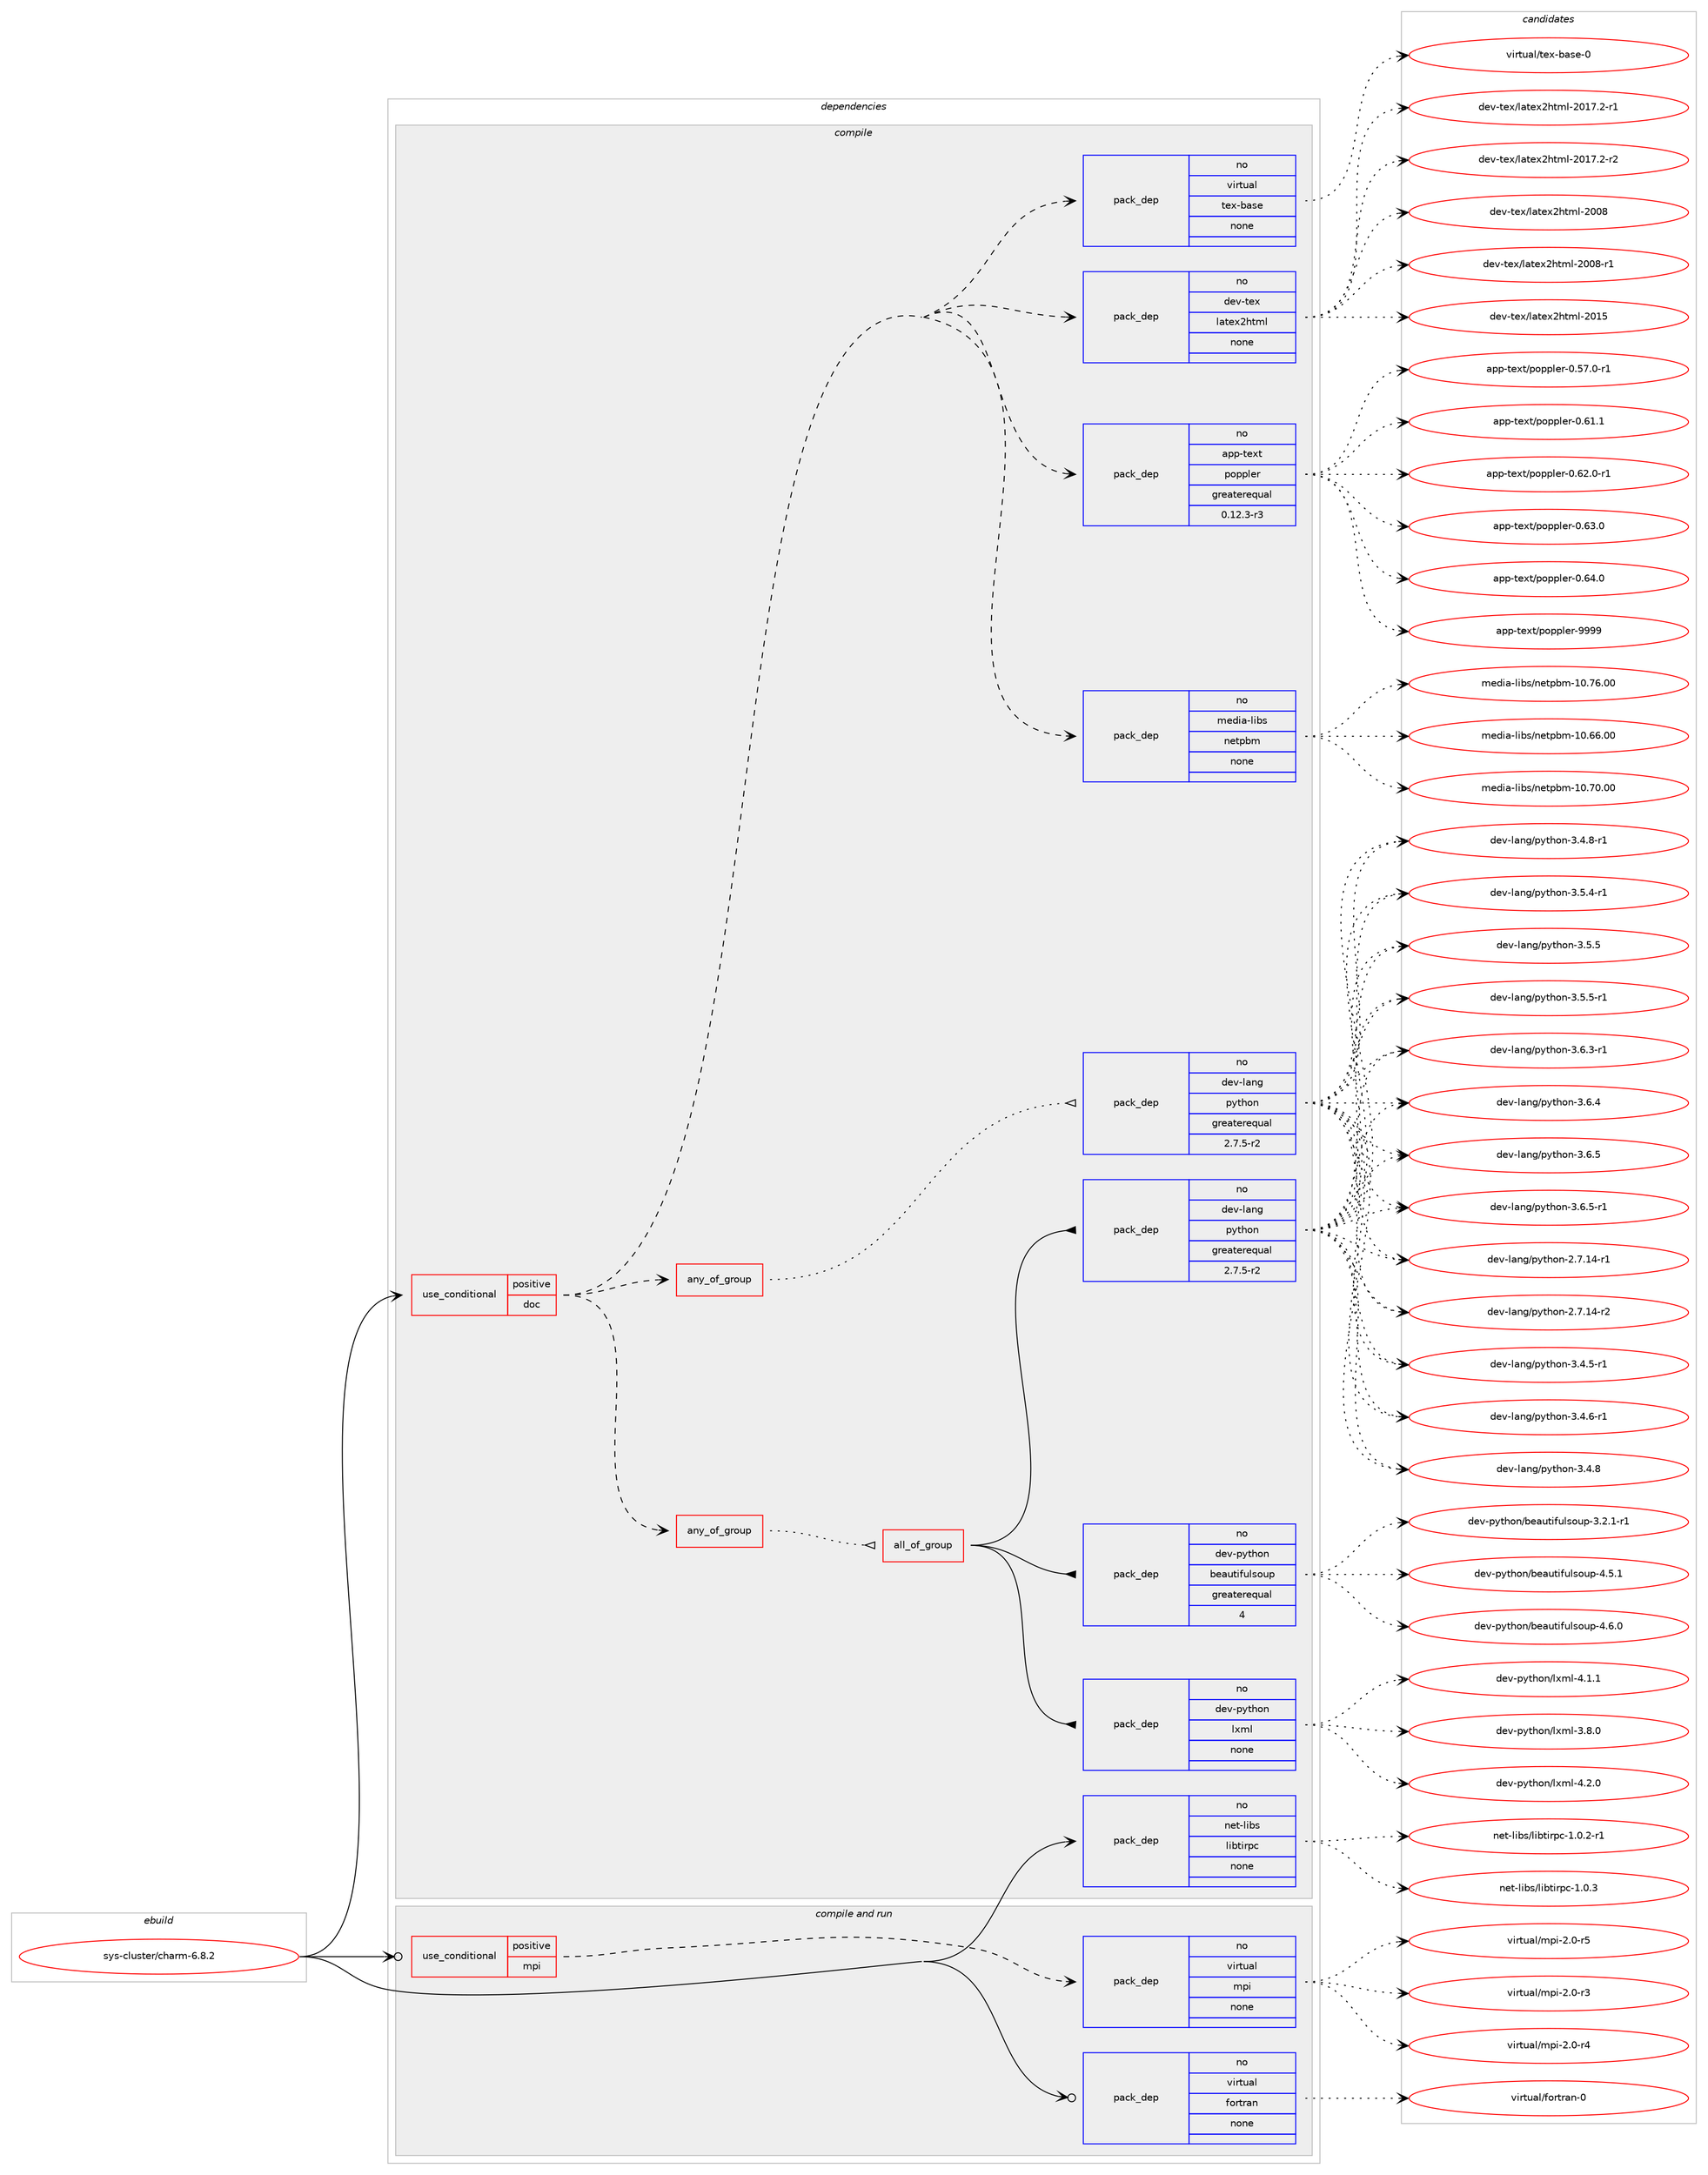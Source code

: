 digraph prolog {

# *************
# Graph options
# *************

newrank=true;
concentrate=true;
compound=true;
graph [rankdir=LR,fontname=Helvetica,fontsize=10,ranksep=1.5];#, ranksep=2.5, nodesep=0.2];
edge  [arrowhead=vee];
node  [fontname=Helvetica,fontsize=10];

# **********
# The ebuild
# **********

subgraph cluster_leftcol {
color=gray;
rank=same;
label=<<i>ebuild</i>>;
id [label="sys-cluster/charm-6.8.2", color=red, width=4, href="../sys-cluster/charm-6.8.2.svg"];
}

# ****************
# The dependencies
# ****************

subgraph cluster_midcol {
color=gray;
label=<<i>dependencies</i>>;
subgraph cluster_compile {
fillcolor="#eeeeee";
style=filled;
label=<<i>compile</i>>;
subgraph cond464 {
dependency7102 [label=<<TABLE BORDER="0" CELLBORDER="1" CELLSPACING="0" CELLPADDING="4"><TR><TD ROWSPAN="3" CELLPADDING="10">use_conditional</TD></TR><TR><TD>positive</TD></TR><TR><TD>doc</TD></TR></TABLE>>, shape=none, color=red];
subgraph pack6590 {
dependency7103 [label=<<TABLE BORDER="0" CELLBORDER="1" CELLSPACING="0" CELLPADDING="4" WIDTH="220"><TR><TD ROWSPAN="6" CELLPADDING="30">pack_dep</TD></TR><TR><TD WIDTH="110">no</TD></TR><TR><TD>app-text</TD></TR><TR><TD>poppler</TD></TR><TR><TD>greaterequal</TD></TR><TR><TD>0.12.3-r3</TD></TR></TABLE>>, shape=none, color=blue];
}
dependency7102:e -> dependency7103:w [weight=20,style="dashed",arrowhead="vee"];
subgraph pack6591 {
dependency7104 [label=<<TABLE BORDER="0" CELLBORDER="1" CELLSPACING="0" CELLPADDING="4" WIDTH="220"><TR><TD ROWSPAN="6" CELLPADDING="30">pack_dep</TD></TR><TR><TD WIDTH="110">no</TD></TR><TR><TD>dev-tex</TD></TR><TR><TD>latex2html</TD></TR><TR><TD>none</TD></TR><TR><TD></TD></TR></TABLE>>, shape=none, color=blue];
}
dependency7102:e -> dependency7104:w [weight=20,style="dashed",arrowhead="vee"];
subgraph pack6592 {
dependency7105 [label=<<TABLE BORDER="0" CELLBORDER="1" CELLSPACING="0" CELLPADDING="4" WIDTH="220"><TR><TD ROWSPAN="6" CELLPADDING="30">pack_dep</TD></TR><TR><TD WIDTH="110">no</TD></TR><TR><TD>virtual</TD></TR><TR><TD>tex-base</TD></TR><TR><TD>none</TD></TR><TR><TD></TD></TR></TABLE>>, shape=none, color=blue];
}
dependency7102:e -> dependency7105:w [weight=20,style="dashed",arrowhead="vee"];
subgraph any47 {
dependency7106 [label=<<TABLE BORDER="0" CELLBORDER="1" CELLSPACING="0" CELLPADDING="4"><TR><TD CELLPADDING="10">any_of_group</TD></TR></TABLE>>, shape=none, color=red];subgraph all4 {
dependency7107 [label=<<TABLE BORDER="0" CELLBORDER="1" CELLSPACING="0" CELLPADDING="4"><TR><TD CELLPADDING="10">all_of_group</TD></TR></TABLE>>, shape=none, color=red];subgraph pack6593 {
dependency7108 [label=<<TABLE BORDER="0" CELLBORDER="1" CELLSPACING="0" CELLPADDING="4" WIDTH="220"><TR><TD ROWSPAN="6" CELLPADDING="30">pack_dep</TD></TR><TR><TD WIDTH="110">no</TD></TR><TR><TD>dev-lang</TD></TR><TR><TD>python</TD></TR><TR><TD>greaterequal</TD></TR><TR><TD>2.7.5-r2</TD></TR></TABLE>>, shape=none, color=blue];
}
dependency7107:e -> dependency7108:w [weight=20,style="solid",arrowhead="inv"];
subgraph pack6594 {
dependency7109 [label=<<TABLE BORDER="0" CELLBORDER="1" CELLSPACING="0" CELLPADDING="4" WIDTH="220"><TR><TD ROWSPAN="6" CELLPADDING="30">pack_dep</TD></TR><TR><TD WIDTH="110">no</TD></TR><TR><TD>dev-python</TD></TR><TR><TD>beautifulsoup</TD></TR><TR><TD>greaterequal</TD></TR><TR><TD>4</TD></TR></TABLE>>, shape=none, color=blue];
}
dependency7107:e -> dependency7109:w [weight=20,style="solid",arrowhead="inv"];
subgraph pack6595 {
dependency7110 [label=<<TABLE BORDER="0" CELLBORDER="1" CELLSPACING="0" CELLPADDING="4" WIDTH="220"><TR><TD ROWSPAN="6" CELLPADDING="30">pack_dep</TD></TR><TR><TD WIDTH="110">no</TD></TR><TR><TD>dev-python</TD></TR><TR><TD>lxml</TD></TR><TR><TD>none</TD></TR><TR><TD></TD></TR></TABLE>>, shape=none, color=blue];
}
dependency7107:e -> dependency7110:w [weight=20,style="solid",arrowhead="inv"];
}
dependency7106:e -> dependency7107:w [weight=20,style="dotted",arrowhead="oinv"];
}
dependency7102:e -> dependency7106:w [weight=20,style="dashed",arrowhead="vee"];
subgraph pack6596 {
dependency7111 [label=<<TABLE BORDER="0" CELLBORDER="1" CELLSPACING="0" CELLPADDING="4" WIDTH="220"><TR><TD ROWSPAN="6" CELLPADDING="30">pack_dep</TD></TR><TR><TD WIDTH="110">no</TD></TR><TR><TD>media-libs</TD></TR><TR><TD>netpbm</TD></TR><TR><TD>none</TD></TR><TR><TD></TD></TR></TABLE>>, shape=none, color=blue];
}
dependency7102:e -> dependency7111:w [weight=20,style="dashed",arrowhead="vee"];
subgraph any48 {
dependency7112 [label=<<TABLE BORDER="0" CELLBORDER="1" CELLSPACING="0" CELLPADDING="4"><TR><TD CELLPADDING="10">any_of_group</TD></TR></TABLE>>, shape=none, color=red];subgraph pack6597 {
dependency7113 [label=<<TABLE BORDER="0" CELLBORDER="1" CELLSPACING="0" CELLPADDING="4" WIDTH="220"><TR><TD ROWSPAN="6" CELLPADDING="30">pack_dep</TD></TR><TR><TD WIDTH="110">no</TD></TR><TR><TD>dev-lang</TD></TR><TR><TD>python</TD></TR><TR><TD>greaterequal</TD></TR><TR><TD>2.7.5-r2</TD></TR></TABLE>>, shape=none, color=blue];
}
dependency7112:e -> dependency7113:w [weight=20,style="dotted",arrowhead="oinv"];
}
dependency7102:e -> dependency7112:w [weight=20,style="dashed",arrowhead="vee"];
}
id:e -> dependency7102:w [weight=20,style="solid",arrowhead="vee"];
subgraph pack6598 {
dependency7114 [label=<<TABLE BORDER="0" CELLBORDER="1" CELLSPACING="0" CELLPADDING="4" WIDTH="220"><TR><TD ROWSPAN="6" CELLPADDING="30">pack_dep</TD></TR><TR><TD WIDTH="110">no</TD></TR><TR><TD>net-libs</TD></TR><TR><TD>libtirpc</TD></TR><TR><TD>none</TD></TR><TR><TD></TD></TR></TABLE>>, shape=none, color=blue];
}
id:e -> dependency7114:w [weight=20,style="solid",arrowhead="vee"];
}
subgraph cluster_compileandrun {
fillcolor="#eeeeee";
style=filled;
label=<<i>compile and run</i>>;
subgraph cond465 {
dependency7115 [label=<<TABLE BORDER="0" CELLBORDER="1" CELLSPACING="0" CELLPADDING="4"><TR><TD ROWSPAN="3" CELLPADDING="10">use_conditional</TD></TR><TR><TD>positive</TD></TR><TR><TD>mpi</TD></TR></TABLE>>, shape=none, color=red];
subgraph pack6599 {
dependency7116 [label=<<TABLE BORDER="0" CELLBORDER="1" CELLSPACING="0" CELLPADDING="4" WIDTH="220"><TR><TD ROWSPAN="6" CELLPADDING="30">pack_dep</TD></TR><TR><TD WIDTH="110">no</TD></TR><TR><TD>virtual</TD></TR><TR><TD>mpi</TD></TR><TR><TD>none</TD></TR><TR><TD></TD></TR></TABLE>>, shape=none, color=blue];
}
dependency7115:e -> dependency7116:w [weight=20,style="dashed",arrowhead="vee"];
}
id:e -> dependency7115:w [weight=20,style="solid",arrowhead="odotvee"];
subgraph pack6600 {
dependency7117 [label=<<TABLE BORDER="0" CELLBORDER="1" CELLSPACING="0" CELLPADDING="4" WIDTH="220"><TR><TD ROWSPAN="6" CELLPADDING="30">pack_dep</TD></TR><TR><TD WIDTH="110">no</TD></TR><TR><TD>virtual</TD></TR><TR><TD>fortran</TD></TR><TR><TD>none</TD></TR><TR><TD></TD></TR></TABLE>>, shape=none, color=blue];
}
id:e -> dependency7117:w [weight=20,style="solid",arrowhead="odotvee"];
}
subgraph cluster_run {
fillcolor="#eeeeee";
style=filled;
label=<<i>run</i>>;
}
}

# **************
# The candidates
# **************

subgraph cluster_choices {
rank=same;
color=gray;
label=<<i>candidates</i>>;

subgraph choice6590 {
color=black;
nodesep=1;
choice971121124511610112011647112111112112108101114454846535546484511449 [label="app-text/poppler-0.57.0-r1", color=red, width=4,href="../app-text/poppler-0.57.0-r1.svg"];
choice97112112451161011201164711211111211210810111445484654494649 [label="app-text/poppler-0.61.1", color=red, width=4,href="../app-text/poppler-0.61.1.svg"];
choice971121124511610112011647112111112112108101114454846545046484511449 [label="app-text/poppler-0.62.0-r1", color=red, width=4,href="../app-text/poppler-0.62.0-r1.svg"];
choice97112112451161011201164711211111211210810111445484654514648 [label="app-text/poppler-0.63.0", color=red, width=4,href="../app-text/poppler-0.63.0.svg"];
choice97112112451161011201164711211111211210810111445484654524648 [label="app-text/poppler-0.64.0", color=red, width=4,href="../app-text/poppler-0.64.0.svg"];
choice9711211245116101120116471121111121121081011144557575757 [label="app-text/poppler-9999", color=red, width=4,href="../app-text/poppler-9999.svg"];
dependency7103:e -> choice971121124511610112011647112111112112108101114454846535546484511449:w [style=dotted,weight="100"];
dependency7103:e -> choice97112112451161011201164711211111211210810111445484654494649:w [style=dotted,weight="100"];
dependency7103:e -> choice971121124511610112011647112111112112108101114454846545046484511449:w [style=dotted,weight="100"];
dependency7103:e -> choice97112112451161011201164711211111211210810111445484654514648:w [style=dotted,weight="100"];
dependency7103:e -> choice97112112451161011201164711211111211210810111445484654524648:w [style=dotted,weight="100"];
dependency7103:e -> choice9711211245116101120116471121111121121081011144557575757:w [style=dotted,weight="100"];
}
subgraph choice6591 {
color=black;
nodesep=1;
choice100101118451161011204710897116101120501041161091084550484856 [label="dev-tex/latex2html-2008", color=red, width=4,href="../dev-tex/latex2html-2008.svg"];
choice1001011184511610112047108971161011205010411610910845504848564511449 [label="dev-tex/latex2html-2008-r1", color=red, width=4,href="../dev-tex/latex2html-2008-r1.svg"];
choice100101118451161011204710897116101120501041161091084550484953 [label="dev-tex/latex2html-2015", color=red, width=4,href="../dev-tex/latex2html-2015.svg"];
choice10010111845116101120471089711610112050104116109108455048495546504511449 [label="dev-tex/latex2html-2017.2-r1", color=red, width=4,href="../dev-tex/latex2html-2017.2-r1.svg"];
choice10010111845116101120471089711610112050104116109108455048495546504511450 [label="dev-tex/latex2html-2017.2-r2", color=red, width=4,href="../dev-tex/latex2html-2017.2-r2.svg"];
dependency7104:e -> choice100101118451161011204710897116101120501041161091084550484856:w [style=dotted,weight="100"];
dependency7104:e -> choice1001011184511610112047108971161011205010411610910845504848564511449:w [style=dotted,weight="100"];
dependency7104:e -> choice100101118451161011204710897116101120501041161091084550484953:w [style=dotted,weight="100"];
dependency7104:e -> choice10010111845116101120471089711610112050104116109108455048495546504511449:w [style=dotted,weight="100"];
dependency7104:e -> choice10010111845116101120471089711610112050104116109108455048495546504511450:w [style=dotted,weight="100"];
}
subgraph choice6592 {
color=black;
nodesep=1;
choice11810511411611797108471161011204598971151014548 [label="virtual/tex-base-0", color=red, width=4,href="../virtual/tex-base-0.svg"];
dependency7105:e -> choice11810511411611797108471161011204598971151014548:w [style=dotted,weight="100"];
}
subgraph choice6593 {
color=black;
nodesep=1;
choice100101118451089711010347112121116104111110455046554649524511449 [label="dev-lang/python-2.7.14-r1", color=red, width=4,href="../dev-lang/python-2.7.14-r1.svg"];
choice100101118451089711010347112121116104111110455046554649524511450 [label="dev-lang/python-2.7.14-r2", color=red, width=4,href="../dev-lang/python-2.7.14-r2.svg"];
choice1001011184510897110103471121211161041111104551465246534511449 [label="dev-lang/python-3.4.5-r1", color=red, width=4,href="../dev-lang/python-3.4.5-r1.svg"];
choice1001011184510897110103471121211161041111104551465246544511449 [label="dev-lang/python-3.4.6-r1", color=red, width=4,href="../dev-lang/python-3.4.6-r1.svg"];
choice100101118451089711010347112121116104111110455146524656 [label="dev-lang/python-3.4.8", color=red, width=4,href="../dev-lang/python-3.4.8.svg"];
choice1001011184510897110103471121211161041111104551465246564511449 [label="dev-lang/python-3.4.8-r1", color=red, width=4,href="../dev-lang/python-3.4.8-r1.svg"];
choice1001011184510897110103471121211161041111104551465346524511449 [label="dev-lang/python-3.5.4-r1", color=red, width=4,href="../dev-lang/python-3.5.4-r1.svg"];
choice100101118451089711010347112121116104111110455146534653 [label="dev-lang/python-3.5.5", color=red, width=4,href="../dev-lang/python-3.5.5.svg"];
choice1001011184510897110103471121211161041111104551465346534511449 [label="dev-lang/python-3.5.5-r1", color=red, width=4,href="../dev-lang/python-3.5.5-r1.svg"];
choice1001011184510897110103471121211161041111104551465446514511449 [label="dev-lang/python-3.6.3-r1", color=red, width=4,href="../dev-lang/python-3.6.3-r1.svg"];
choice100101118451089711010347112121116104111110455146544652 [label="dev-lang/python-3.6.4", color=red, width=4,href="../dev-lang/python-3.6.4.svg"];
choice100101118451089711010347112121116104111110455146544653 [label="dev-lang/python-3.6.5", color=red, width=4,href="../dev-lang/python-3.6.5.svg"];
choice1001011184510897110103471121211161041111104551465446534511449 [label="dev-lang/python-3.6.5-r1", color=red, width=4,href="../dev-lang/python-3.6.5-r1.svg"];
dependency7108:e -> choice100101118451089711010347112121116104111110455046554649524511449:w [style=dotted,weight="100"];
dependency7108:e -> choice100101118451089711010347112121116104111110455046554649524511450:w [style=dotted,weight="100"];
dependency7108:e -> choice1001011184510897110103471121211161041111104551465246534511449:w [style=dotted,weight="100"];
dependency7108:e -> choice1001011184510897110103471121211161041111104551465246544511449:w [style=dotted,weight="100"];
dependency7108:e -> choice100101118451089711010347112121116104111110455146524656:w [style=dotted,weight="100"];
dependency7108:e -> choice1001011184510897110103471121211161041111104551465246564511449:w [style=dotted,weight="100"];
dependency7108:e -> choice1001011184510897110103471121211161041111104551465346524511449:w [style=dotted,weight="100"];
dependency7108:e -> choice100101118451089711010347112121116104111110455146534653:w [style=dotted,weight="100"];
dependency7108:e -> choice1001011184510897110103471121211161041111104551465346534511449:w [style=dotted,weight="100"];
dependency7108:e -> choice1001011184510897110103471121211161041111104551465446514511449:w [style=dotted,weight="100"];
dependency7108:e -> choice100101118451089711010347112121116104111110455146544652:w [style=dotted,weight="100"];
dependency7108:e -> choice100101118451089711010347112121116104111110455146544653:w [style=dotted,weight="100"];
dependency7108:e -> choice1001011184510897110103471121211161041111104551465446534511449:w [style=dotted,weight="100"];
}
subgraph choice6594 {
color=black;
nodesep=1;
choice100101118451121211161041111104798101971171161051021171081151111171124551465046494511449 [label="dev-python/beautifulsoup-3.2.1-r1", color=red, width=4,href="../dev-python/beautifulsoup-3.2.1-r1.svg"];
choice10010111845112121116104111110479810197117116105102117108115111117112455246534649 [label="dev-python/beautifulsoup-4.5.1", color=red, width=4,href="../dev-python/beautifulsoup-4.5.1.svg"];
choice10010111845112121116104111110479810197117116105102117108115111117112455246544648 [label="dev-python/beautifulsoup-4.6.0", color=red, width=4,href="../dev-python/beautifulsoup-4.6.0.svg"];
dependency7109:e -> choice100101118451121211161041111104798101971171161051021171081151111171124551465046494511449:w [style=dotted,weight="100"];
dependency7109:e -> choice10010111845112121116104111110479810197117116105102117108115111117112455246534649:w [style=dotted,weight="100"];
dependency7109:e -> choice10010111845112121116104111110479810197117116105102117108115111117112455246544648:w [style=dotted,weight="100"];
}
subgraph choice6595 {
color=black;
nodesep=1;
choice1001011184511212111610411111047108120109108455146564648 [label="dev-python/lxml-3.8.0", color=red, width=4,href="../dev-python/lxml-3.8.0.svg"];
choice1001011184511212111610411111047108120109108455246494649 [label="dev-python/lxml-4.1.1", color=red, width=4,href="../dev-python/lxml-4.1.1.svg"];
choice1001011184511212111610411111047108120109108455246504648 [label="dev-python/lxml-4.2.0", color=red, width=4,href="../dev-python/lxml-4.2.0.svg"];
dependency7110:e -> choice1001011184511212111610411111047108120109108455146564648:w [style=dotted,weight="100"];
dependency7110:e -> choice1001011184511212111610411111047108120109108455246494649:w [style=dotted,weight="100"];
dependency7110:e -> choice1001011184511212111610411111047108120109108455246504648:w [style=dotted,weight="100"];
}
subgraph choice6596 {
color=black;
nodesep=1;
choice1091011001059745108105981154711010111611298109454948465454464848 [label="media-libs/netpbm-10.66.00", color=red, width=4,href="../media-libs/netpbm-10.66.00.svg"];
choice1091011001059745108105981154711010111611298109454948465548464848 [label="media-libs/netpbm-10.70.00", color=red, width=4,href="../media-libs/netpbm-10.70.00.svg"];
choice1091011001059745108105981154711010111611298109454948465554464848 [label="media-libs/netpbm-10.76.00", color=red, width=4,href="../media-libs/netpbm-10.76.00.svg"];
dependency7111:e -> choice1091011001059745108105981154711010111611298109454948465454464848:w [style=dotted,weight="100"];
dependency7111:e -> choice1091011001059745108105981154711010111611298109454948465548464848:w [style=dotted,weight="100"];
dependency7111:e -> choice1091011001059745108105981154711010111611298109454948465554464848:w [style=dotted,weight="100"];
}
subgraph choice6597 {
color=black;
nodesep=1;
choice100101118451089711010347112121116104111110455046554649524511449 [label="dev-lang/python-2.7.14-r1", color=red, width=4,href="../dev-lang/python-2.7.14-r1.svg"];
choice100101118451089711010347112121116104111110455046554649524511450 [label="dev-lang/python-2.7.14-r2", color=red, width=4,href="../dev-lang/python-2.7.14-r2.svg"];
choice1001011184510897110103471121211161041111104551465246534511449 [label="dev-lang/python-3.4.5-r1", color=red, width=4,href="../dev-lang/python-3.4.5-r1.svg"];
choice1001011184510897110103471121211161041111104551465246544511449 [label="dev-lang/python-3.4.6-r1", color=red, width=4,href="../dev-lang/python-3.4.6-r1.svg"];
choice100101118451089711010347112121116104111110455146524656 [label="dev-lang/python-3.4.8", color=red, width=4,href="../dev-lang/python-3.4.8.svg"];
choice1001011184510897110103471121211161041111104551465246564511449 [label="dev-lang/python-3.4.8-r1", color=red, width=4,href="../dev-lang/python-3.4.8-r1.svg"];
choice1001011184510897110103471121211161041111104551465346524511449 [label="dev-lang/python-3.5.4-r1", color=red, width=4,href="../dev-lang/python-3.5.4-r1.svg"];
choice100101118451089711010347112121116104111110455146534653 [label="dev-lang/python-3.5.5", color=red, width=4,href="../dev-lang/python-3.5.5.svg"];
choice1001011184510897110103471121211161041111104551465346534511449 [label="dev-lang/python-3.5.5-r1", color=red, width=4,href="../dev-lang/python-3.5.5-r1.svg"];
choice1001011184510897110103471121211161041111104551465446514511449 [label="dev-lang/python-3.6.3-r1", color=red, width=4,href="../dev-lang/python-3.6.3-r1.svg"];
choice100101118451089711010347112121116104111110455146544652 [label="dev-lang/python-3.6.4", color=red, width=4,href="../dev-lang/python-3.6.4.svg"];
choice100101118451089711010347112121116104111110455146544653 [label="dev-lang/python-3.6.5", color=red, width=4,href="../dev-lang/python-3.6.5.svg"];
choice1001011184510897110103471121211161041111104551465446534511449 [label="dev-lang/python-3.6.5-r1", color=red, width=4,href="../dev-lang/python-3.6.5-r1.svg"];
dependency7113:e -> choice100101118451089711010347112121116104111110455046554649524511449:w [style=dotted,weight="100"];
dependency7113:e -> choice100101118451089711010347112121116104111110455046554649524511450:w [style=dotted,weight="100"];
dependency7113:e -> choice1001011184510897110103471121211161041111104551465246534511449:w [style=dotted,weight="100"];
dependency7113:e -> choice1001011184510897110103471121211161041111104551465246544511449:w [style=dotted,weight="100"];
dependency7113:e -> choice100101118451089711010347112121116104111110455146524656:w [style=dotted,weight="100"];
dependency7113:e -> choice1001011184510897110103471121211161041111104551465246564511449:w [style=dotted,weight="100"];
dependency7113:e -> choice1001011184510897110103471121211161041111104551465346524511449:w [style=dotted,weight="100"];
dependency7113:e -> choice100101118451089711010347112121116104111110455146534653:w [style=dotted,weight="100"];
dependency7113:e -> choice1001011184510897110103471121211161041111104551465346534511449:w [style=dotted,weight="100"];
dependency7113:e -> choice1001011184510897110103471121211161041111104551465446514511449:w [style=dotted,weight="100"];
dependency7113:e -> choice100101118451089711010347112121116104111110455146544652:w [style=dotted,weight="100"];
dependency7113:e -> choice100101118451089711010347112121116104111110455146544653:w [style=dotted,weight="100"];
dependency7113:e -> choice1001011184510897110103471121211161041111104551465446534511449:w [style=dotted,weight="100"];
}
subgraph choice6598 {
color=black;
nodesep=1;
choice11010111645108105981154710810598116105114112994549464846504511449 [label="net-libs/libtirpc-1.0.2-r1", color=red, width=4,href="../net-libs/libtirpc-1.0.2-r1.svg"];
choice1101011164510810598115471081059811610511411299454946484651 [label="net-libs/libtirpc-1.0.3", color=red, width=4,href="../net-libs/libtirpc-1.0.3.svg"];
dependency7114:e -> choice11010111645108105981154710810598116105114112994549464846504511449:w [style=dotted,weight="100"];
dependency7114:e -> choice1101011164510810598115471081059811610511411299454946484651:w [style=dotted,weight="100"];
}
subgraph choice6599 {
color=black;
nodesep=1;
choice1181051141161179710847109112105455046484511451 [label="virtual/mpi-2.0-r3", color=red, width=4,href="../virtual/mpi-2.0-r3.svg"];
choice1181051141161179710847109112105455046484511452 [label="virtual/mpi-2.0-r4", color=red, width=4,href="../virtual/mpi-2.0-r4.svg"];
choice1181051141161179710847109112105455046484511453 [label="virtual/mpi-2.0-r5", color=red, width=4,href="../virtual/mpi-2.0-r5.svg"];
dependency7116:e -> choice1181051141161179710847109112105455046484511451:w [style=dotted,weight="100"];
dependency7116:e -> choice1181051141161179710847109112105455046484511452:w [style=dotted,weight="100"];
dependency7116:e -> choice1181051141161179710847109112105455046484511453:w [style=dotted,weight="100"];
}
subgraph choice6600 {
color=black;
nodesep=1;
choice1181051141161179710847102111114116114971104548 [label="virtual/fortran-0", color=red, width=4,href="../virtual/fortran-0.svg"];
dependency7117:e -> choice1181051141161179710847102111114116114971104548:w [style=dotted,weight="100"];
}
}

}
